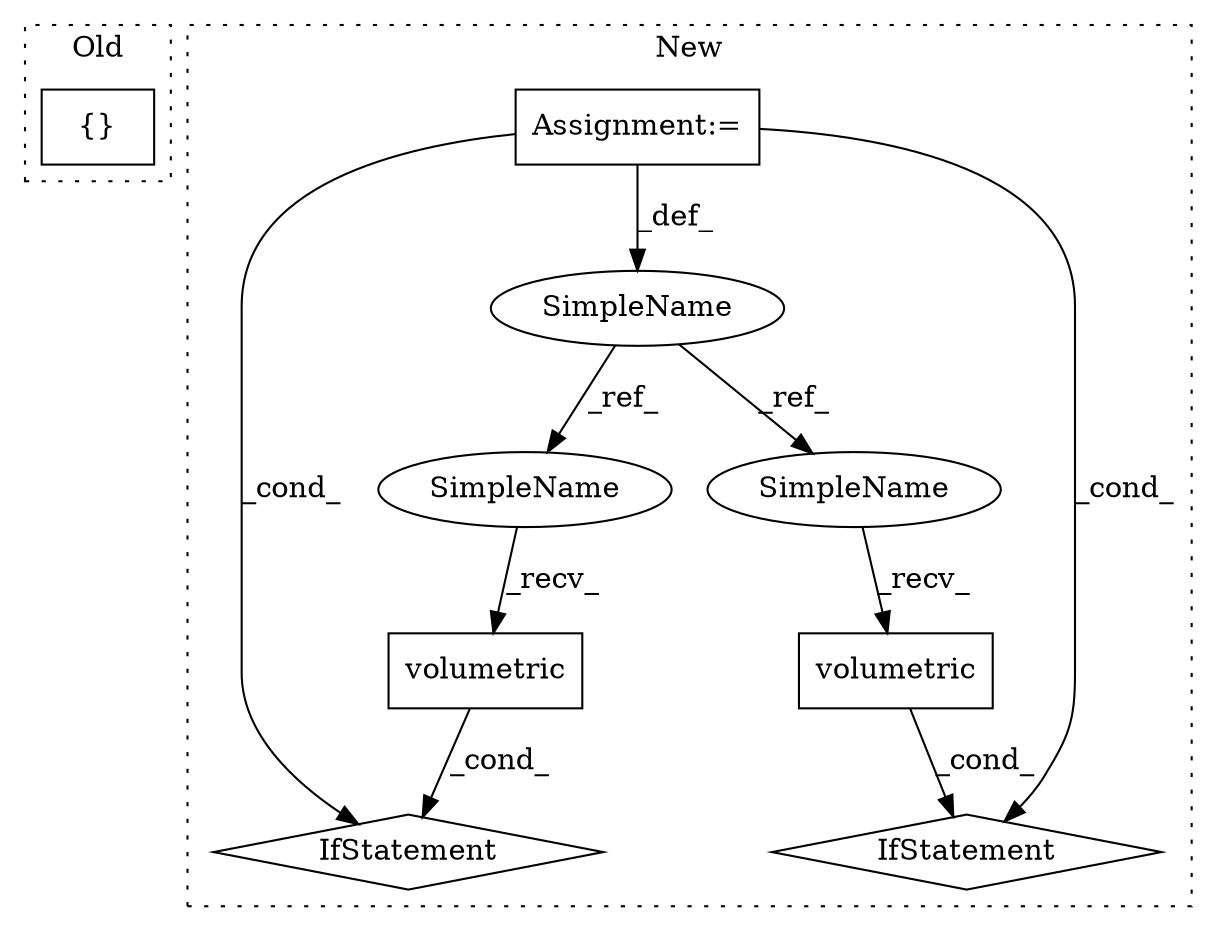 digraph G {
subgraph cluster0 {
1 [label="{}" a="4" s="8177,8191" l="1,1" shape="box"];
label = "Old";
style="dotted";
}
subgraph cluster1 {
2 [label="volumetric" a="32" s="8886" l="12" shape="box"];
3 [label="SimpleName" a="42" s="8495" l="8" shape="ellipse"];
4 [label="volumetric" a="32" s="8746" l="12" shape="box"];
5 [label="IfStatement" a="25" s="8758" l="3" shape="diamond"];
6 [label="Assignment:=" a="7" s="8503" l="1" shape="box"];
7 [label="IfStatement" a="25" s="8898" l="3" shape="diamond"];
8 [label="SimpleName" a="42" s="8737" l="8" shape="ellipse"];
9 [label="SimpleName" a="42" s="8877" l="8" shape="ellipse"];
label = "New";
style="dotted";
}
2 -> 7 [label="_cond_"];
3 -> 9 [label="_ref_"];
3 -> 8 [label="_ref_"];
4 -> 5 [label="_cond_"];
6 -> 3 [label="_def_"];
6 -> 7 [label="_cond_"];
6 -> 5 [label="_cond_"];
8 -> 4 [label="_recv_"];
9 -> 2 [label="_recv_"];
}